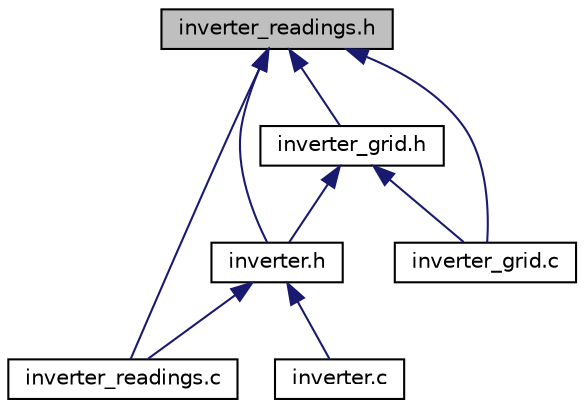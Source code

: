 digraph "inverter_readings.h"
{
 // LATEX_PDF_SIZE
  edge [fontname="Helvetica",fontsize="10",labelfontname="Helvetica",labelfontsize="10"];
  node [fontname="Helvetica",fontsize="10",shape=record];
  Node1 [label="inverter_readings.h",height=0.2,width=0.4,color="black", fillcolor="grey75", style="filled", fontcolor="black",tooltip=" "];
  Node1 -> Node2 [dir="back",color="midnightblue",fontsize="10",style="solid"];
  Node2 [label="inverter.h",height=0.2,width=0.4,color="black", fillcolor="white", style="filled",URL="$inverter_8h.html",tooltip=" "];
  Node2 -> Node3 [dir="back",color="midnightblue",fontsize="10",style="solid"];
  Node3 [label="inverter.c",height=0.2,width=0.4,color="black", fillcolor="white", style="filled",URL="$inverter_8c.html",tooltip=" "];
  Node2 -> Node4 [dir="back",color="midnightblue",fontsize="10",style="solid"];
  Node4 [label="inverter_readings.c",height=0.2,width=0.4,color="black", fillcolor="white", style="filled",URL="$inverter__readings_8c.html",tooltip=" "];
  Node1 -> Node5 [dir="back",color="midnightblue",fontsize="10",style="solid"];
  Node5 [label="inverter_grid.c",height=0.2,width=0.4,color="black", fillcolor="white", style="filled",URL="$inverter__grid_8c.html",tooltip=" "];
  Node1 -> Node6 [dir="back",color="midnightblue",fontsize="10",style="solid"];
  Node6 [label="inverter_grid.h",height=0.2,width=0.4,color="black", fillcolor="white", style="filled",URL="$inverter__grid_8h.html",tooltip=" "];
  Node6 -> Node2 [dir="back",color="midnightblue",fontsize="10",style="solid"];
  Node6 -> Node5 [dir="back",color="midnightblue",fontsize="10",style="solid"];
  Node1 -> Node4 [dir="back",color="midnightblue",fontsize="10",style="solid"];
}

